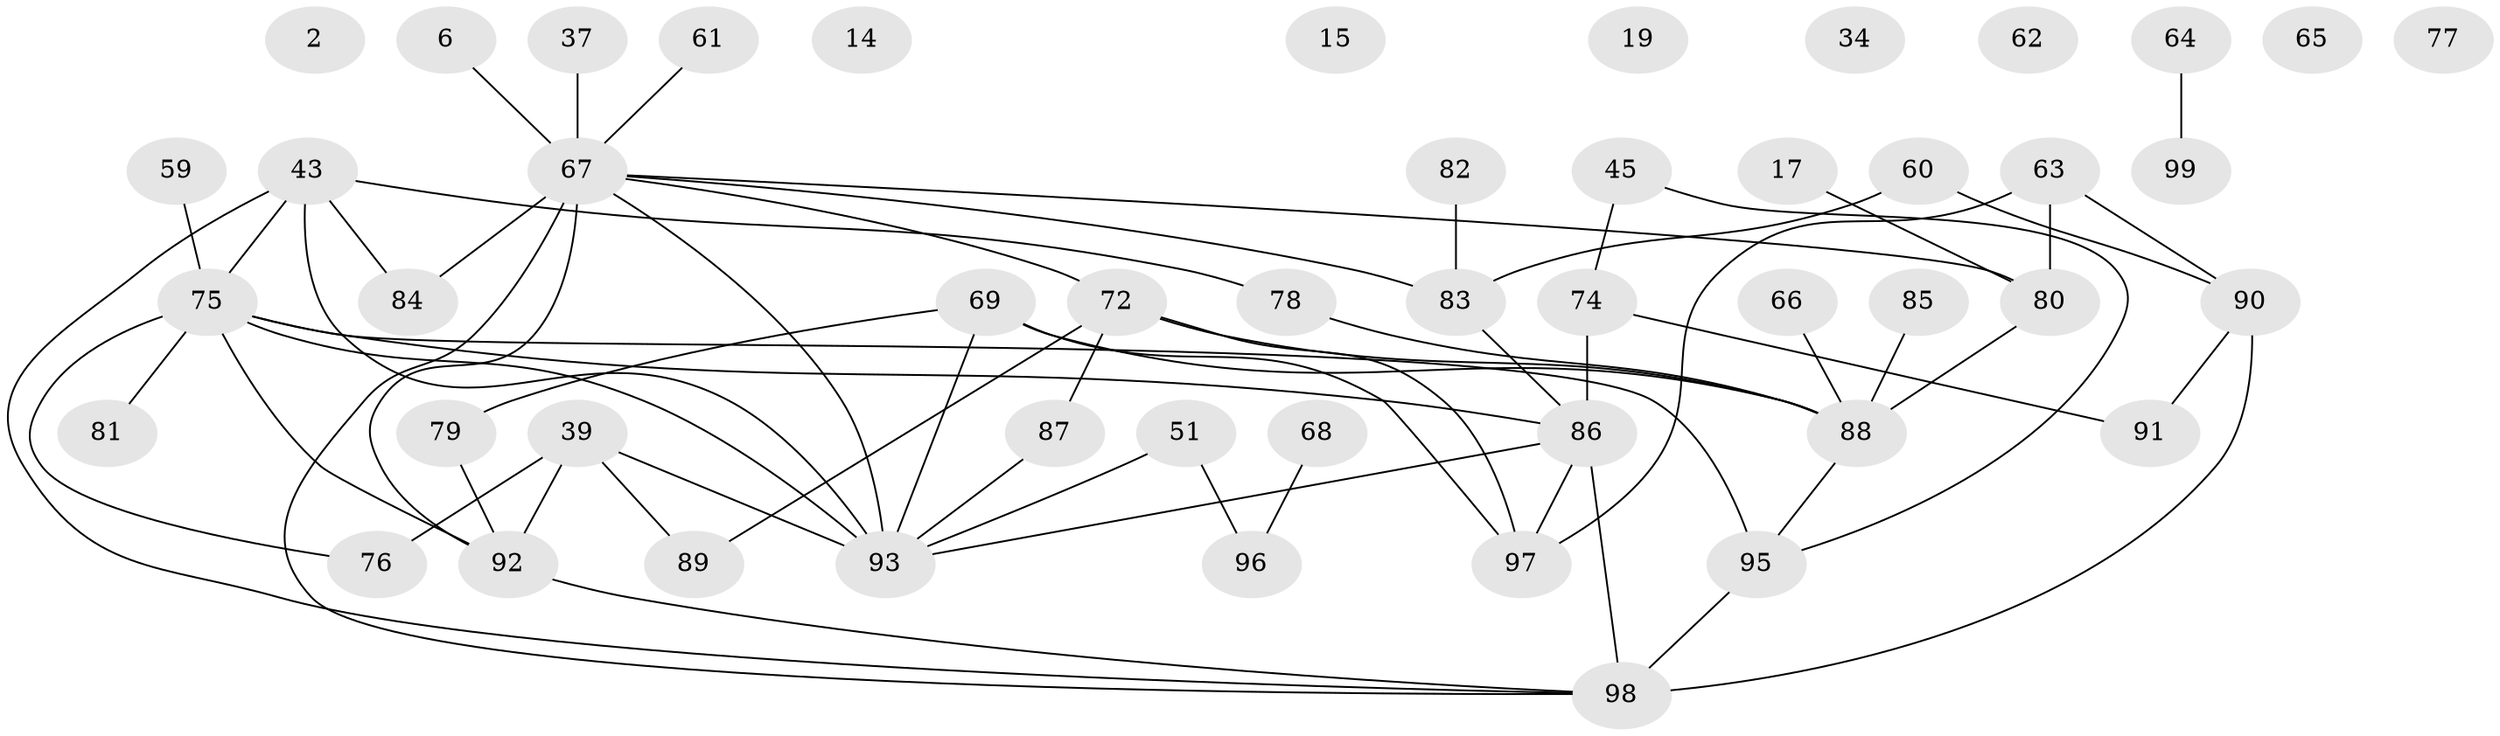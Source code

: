 // original degree distribution, {1: 0.16161616161616163, 0: 0.08080808080808081, 4: 0.20202020202020202, 5: 0.0707070707070707, 3: 0.1919191919191919, 2: 0.23232323232323232, 6: 0.04040404040404041, 8: 0.020202020202020204}
// Generated by graph-tools (version 1.1) at 2025/39/03/09/25 04:39:42]
// undirected, 49 vertices, 64 edges
graph export_dot {
graph [start="1"]
  node [color=gray90,style=filled];
  2;
  6;
  14;
  15;
  17;
  19;
  34;
  37;
  39 [super="+9"];
  43 [super="+8+28"];
  45;
  51 [super="+27"];
  59;
  60;
  61;
  62;
  63;
  64;
  65;
  66;
  67 [super="+26+30+36"];
  68;
  69;
  72 [super="+33"];
  74 [super="+18"];
  75 [super="+55+42"];
  76;
  77;
  78 [super="+48"];
  79;
  80 [super="+31"];
  81;
  82;
  83 [super="+4+32"];
  84;
  85;
  86 [super="+73"];
  87;
  88 [super="+57+41+50+54"];
  89;
  90 [super="+7+56"];
  91;
  92 [super="+44+13+35+47+70"];
  93 [super="+49"];
  95 [super="+40+53"];
  96;
  97;
  98 [super="+10+52+94"];
  99;
  6 -- 67;
  17 -- 80;
  37 -- 67 [weight=2];
  39 -- 76;
  39 -- 93 [weight=3];
  39 -- 89;
  39 -- 92;
  43 -- 84;
  43 -- 93 [weight=2];
  43 -- 75;
  43 -- 98;
  43 -- 78;
  45 -- 95;
  45 -- 74;
  51 -- 93 [weight=3];
  51 -- 96;
  59 -- 75;
  60 -- 90;
  60 -- 83;
  61 -- 67;
  63 -- 80 [weight=2];
  63 -- 97;
  63 -- 90;
  64 -- 99;
  66 -- 88;
  67 -- 80;
  67 -- 98 [weight=3];
  67 -- 83;
  67 -- 93;
  67 -- 72;
  67 -- 84;
  67 -- 92;
  68 -- 96;
  69 -- 79;
  69 -- 97;
  69 -- 93;
  69 -- 88;
  72 -- 89;
  72 -- 88;
  72 -- 97;
  72 -- 87;
  74 -- 86 [weight=3];
  74 -- 91;
  75 -- 93 [weight=2];
  75 -- 86 [weight=3];
  75 -- 81;
  75 -- 76;
  75 -- 95 [weight=3];
  75 -- 92 [weight=3];
  78 -- 88;
  79 -- 92;
  80 -- 88;
  82 -- 83;
  83 -- 86;
  85 -- 88;
  86 -- 97 [weight=2];
  86 -- 98;
  86 -- 93 [weight=2];
  87 -- 93;
  88 -- 95;
  90 -- 91;
  90 -- 98 [weight=3];
  92 -- 98;
  95 -- 98 [weight=2];
}
